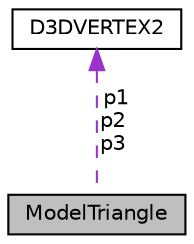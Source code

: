 digraph G
{
  edge [fontname="Helvetica",fontsize="10",labelfontname="Helvetica",labelfontsize="10"];
  node [fontname="Helvetica",fontsize="10",shape=record];
  Node1 [label="ModelTriangle",height=0.2,width=0.4,color="black", fillcolor="grey75", style="filled" fontcolor="black"];
  Node2 -> Node1 [dir="back",color="darkorchid3",fontsize="10",style="dashed",label=" p1\np2\np3" ,fontname="Helvetica"];
  Node2 [label="D3DVERTEX2",height=0.2,width=0.4,color="black", fillcolor="white", style="filled",URL="$struct_d3_d_v_e_r_t_e_x2.html"];
}
